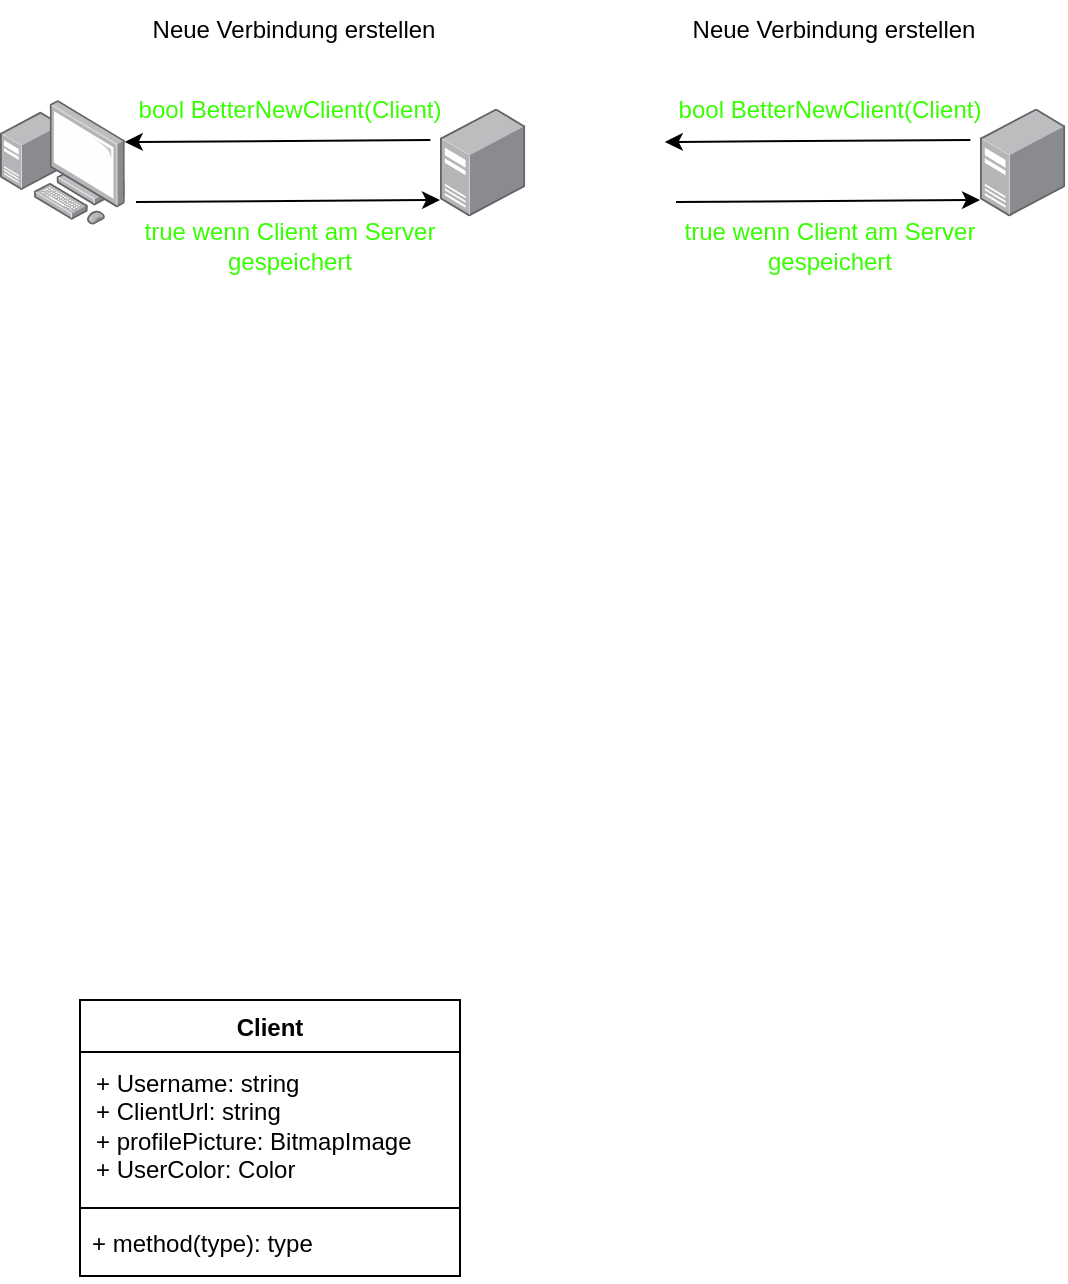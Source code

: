 <mxfile version="22.0.4" type="github">
  <diagram name="Seite-1" id="6DVpnnnFoikJ8-1d5k9n">
    <mxGraphModel dx="1050" dy="585" grid="1" gridSize="10" guides="1" tooltips="1" connect="1" arrows="1" fold="1" page="1" pageScale="1" pageWidth="827" pageHeight="1169" math="0" shadow="0">
      <root>
        <mxCell id="0" />
        <mxCell id="1" parent="0" />
        <mxCell id="oGe7S2VsYBCnAXg4EZTe-1" value="" style="image;points=[];aspect=fixed;html=1;align=center;shadow=0;dashed=0;image=img/lib/allied_telesis/computer_and_terminals/Server_Desktop.svg;" vertex="1" parent="1">
          <mxGeometry x="230" y="74.2" width="42.6" height="54" as="geometry" />
        </mxCell>
        <mxCell id="oGe7S2VsYBCnAXg4EZTe-2" value="" style="image;points=[];aspect=fixed;html=1;align=center;shadow=0;dashed=0;image=img/lib/allied_telesis/computer_and_terminals/Personal_Computer_with_Server.svg;" vertex="1" parent="1">
          <mxGeometry x="10" y="70" width="62.4" height="62.4" as="geometry" />
        </mxCell>
        <mxCell id="oGe7S2VsYBCnAXg4EZTe-5" value="" style="endArrow=classic;html=1;rounded=0;exitX=-0.085;exitY=0.863;exitDx=0;exitDy=0;exitPerimeter=0;entryX=1.019;entryY=0.83;entryDx=0;entryDy=0;entryPerimeter=0;" edge="1" parent="1">
          <mxGeometry width="50" height="50" relative="1" as="geometry">
            <mxPoint x="225.189" y="90.002" as="sourcePoint" />
            <mxPoint x="72.396" y="90.992" as="targetPoint" />
          </mxGeometry>
        </mxCell>
        <mxCell id="oGe7S2VsYBCnAXg4EZTe-6" value="" style="endArrow=classic;html=1;rounded=0;exitX=-0.085;exitY=0.863;exitDx=0;exitDy=0;exitPerimeter=0;entryX=1.019;entryY=0.83;entryDx=0;entryDy=0;entryPerimeter=0;" edge="1" parent="1">
          <mxGeometry width="50" height="50" relative="1" as="geometry">
            <mxPoint x="78" y="121" as="sourcePoint" />
            <mxPoint x="230" y="120" as="targetPoint" />
          </mxGeometry>
        </mxCell>
        <mxCell id="oGe7S2VsYBCnAXg4EZTe-7" value="Neue Verbindung erstellen" style="text;html=1;strokeColor=none;fillColor=none;align=center;verticalAlign=middle;whiteSpace=wrap;rounded=0;" vertex="1" parent="1">
          <mxGeometry x="72.4" y="20" width="170" height="30" as="geometry" />
        </mxCell>
        <mxCell id="oGe7S2VsYBCnAXg4EZTe-8" value="bool BetterNewClient(Client)" style="text;html=1;strokeColor=none;fillColor=none;align=center;verticalAlign=middle;whiteSpace=wrap;rounded=0;fontColor=#37ff00;" vertex="1" parent="1">
          <mxGeometry x="50.0" y="60.0" width="210" height="30" as="geometry" />
        </mxCell>
        <mxCell id="oGe7S2VsYBCnAXg4EZTe-10" value="true wenn Client am Server gespeichert" style="text;html=1;strokeColor=none;fillColor=none;align=center;verticalAlign=middle;whiteSpace=wrap;rounded=0;fontColor=#37ff00;" vertex="1" parent="1">
          <mxGeometry x="50.0" y="128.2" width="210" height="30" as="geometry" />
        </mxCell>
        <mxCell id="oGe7S2VsYBCnAXg4EZTe-11" value="" style="image;points=[];aspect=fixed;html=1;align=center;shadow=0;dashed=0;image=img/lib/allied_telesis/computer_and_terminals/Server_Desktop.svg;" vertex="1" parent="1">
          <mxGeometry x="500" y="74.2" width="42.6" height="54" as="geometry" />
        </mxCell>
        <mxCell id="oGe7S2VsYBCnAXg4EZTe-12" value="" style="endArrow=classic;html=1;rounded=0;exitX=-0.085;exitY=0.863;exitDx=0;exitDy=0;exitPerimeter=0;entryX=1.019;entryY=0.83;entryDx=0;entryDy=0;entryPerimeter=0;" edge="1" parent="1">
          <mxGeometry width="50" height="50" relative="1" as="geometry">
            <mxPoint x="495.189" y="90.002" as="sourcePoint" />
            <mxPoint x="342.396" y="90.992" as="targetPoint" />
          </mxGeometry>
        </mxCell>
        <mxCell id="oGe7S2VsYBCnAXg4EZTe-13" value="" style="endArrow=classic;html=1;rounded=0;exitX=-0.085;exitY=0.863;exitDx=0;exitDy=0;exitPerimeter=0;entryX=1.019;entryY=0.83;entryDx=0;entryDy=0;entryPerimeter=0;" edge="1" parent="1">
          <mxGeometry width="50" height="50" relative="1" as="geometry">
            <mxPoint x="348" y="121" as="sourcePoint" />
            <mxPoint x="500" y="120" as="targetPoint" />
          </mxGeometry>
        </mxCell>
        <mxCell id="oGe7S2VsYBCnAXg4EZTe-14" value="Neue Verbindung erstellen" style="text;html=1;strokeColor=none;fillColor=none;align=center;verticalAlign=middle;whiteSpace=wrap;rounded=0;" vertex="1" parent="1">
          <mxGeometry x="342.4" y="20" width="170" height="30" as="geometry" />
        </mxCell>
        <mxCell id="oGe7S2VsYBCnAXg4EZTe-15" value="bool BetterNewClient(Client)" style="text;html=1;strokeColor=none;fillColor=none;align=center;verticalAlign=middle;whiteSpace=wrap;rounded=0;fontColor=#37ff00;" vertex="1" parent="1">
          <mxGeometry x="320" y="60.0" width="210" height="30" as="geometry" />
        </mxCell>
        <mxCell id="oGe7S2VsYBCnAXg4EZTe-16" value="true wenn Client am Server gespeichert" style="text;html=1;strokeColor=none;fillColor=none;align=center;verticalAlign=middle;whiteSpace=wrap;rounded=0;fontColor=#37ff00;" vertex="1" parent="1">
          <mxGeometry x="320" y="128.2" width="210" height="30" as="geometry" />
        </mxCell>
        <mxCell id="oGe7S2VsYBCnAXg4EZTe-26" value="Client" style="swimlane;fontStyle=1;align=center;verticalAlign=top;childLayout=stackLayout;horizontal=1;startSize=26;horizontalStack=0;resizeParent=1;resizeParentMax=0;resizeLast=0;collapsible=1;marginBottom=0;whiteSpace=wrap;html=1;" vertex="1" parent="1">
          <mxGeometry x="50" y="520" width="190" height="138" as="geometry">
            <mxRectangle x="50" y="520" width="70" height="30" as="alternateBounds" />
          </mxGeometry>
        </mxCell>
        <mxCell id="oGe7S2VsYBCnAXg4EZTe-27" value="+ Username: string&lt;br style=&quot;font-size: 12px;&quot;&gt;+ ClientUrl: string&lt;br style=&quot;font-size: 12px;&quot;&gt;+ profilePicture: BitmapImage&lt;br style=&quot;font-size: 12px;&quot;&gt;+ UserColor: Color" style="text;strokeColor=none;fillColor=none;align=left;verticalAlign=top;spacingLeft=4;spacingRight=4;overflow=hidden;rotatable=0;points=[[0,0.5],[1,0.5]];portConstraint=eastwest;whiteSpace=wrap;html=1;fontSize=12;spacing=4;" vertex="1" parent="oGe7S2VsYBCnAXg4EZTe-26">
          <mxGeometry y="26" width="190" height="74" as="geometry" />
        </mxCell>
        <mxCell id="oGe7S2VsYBCnAXg4EZTe-28" value="" style="line;strokeWidth=1;fillColor=none;align=left;verticalAlign=middle;spacingTop=-1;spacingLeft=3;spacingRight=3;rotatable=0;labelPosition=right;points=[];portConstraint=eastwest;strokeColor=inherit;" vertex="1" parent="oGe7S2VsYBCnAXg4EZTe-26">
          <mxGeometry y="100" width="190" height="8" as="geometry" />
        </mxCell>
        <mxCell id="oGe7S2VsYBCnAXg4EZTe-29" value="+ method(type): type" style="text;strokeColor=none;fillColor=none;align=left;verticalAlign=top;spacingLeft=4;spacingRight=4;overflow=hidden;rotatable=0;points=[[0,0.5],[1,0.5]];portConstraint=eastwest;whiteSpace=wrap;html=1;" vertex="1" parent="oGe7S2VsYBCnAXg4EZTe-26">
          <mxGeometry y="108" width="190" height="30" as="geometry" />
        </mxCell>
      </root>
    </mxGraphModel>
  </diagram>
</mxfile>

